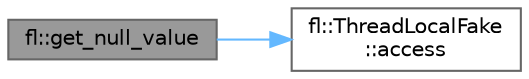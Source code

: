 digraph "fl::get_null_value"
{
 // INTERACTIVE_SVG=YES
 // LATEX_PDF_SIZE
  bgcolor="transparent";
  edge [fontname=Helvetica,fontsize=10,labelfontname=Helvetica,labelfontsize=10];
  node [fontname=Helvetica,fontsize=10,shape=box,height=0.2,width=0.4];
  rankdir="LR";
  Node1 [id="Node000001",label="fl::get_null_value",height=0.2,width=0.4,color="gray40", fillcolor="grey60", style="filled", fontcolor="black",tooltip=" "];
  Node1 -> Node2 [id="edge1_Node000001_Node000002",color="steelblue1",style="solid",tooltip=" "];
  Node2 [id="Node000002",label="fl::ThreadLocalFake\l::access",height=0.2,width=0.4,color="grey40", fillcolor="white", style="filled",URL="$dd/dfc/classfl_1_1_thread_local_fake_a838e1065e19cc5af4edb3b5da131706a.html#a838e1065e19cc5af4edb3b5da131706a",tooltip=" "];
}
